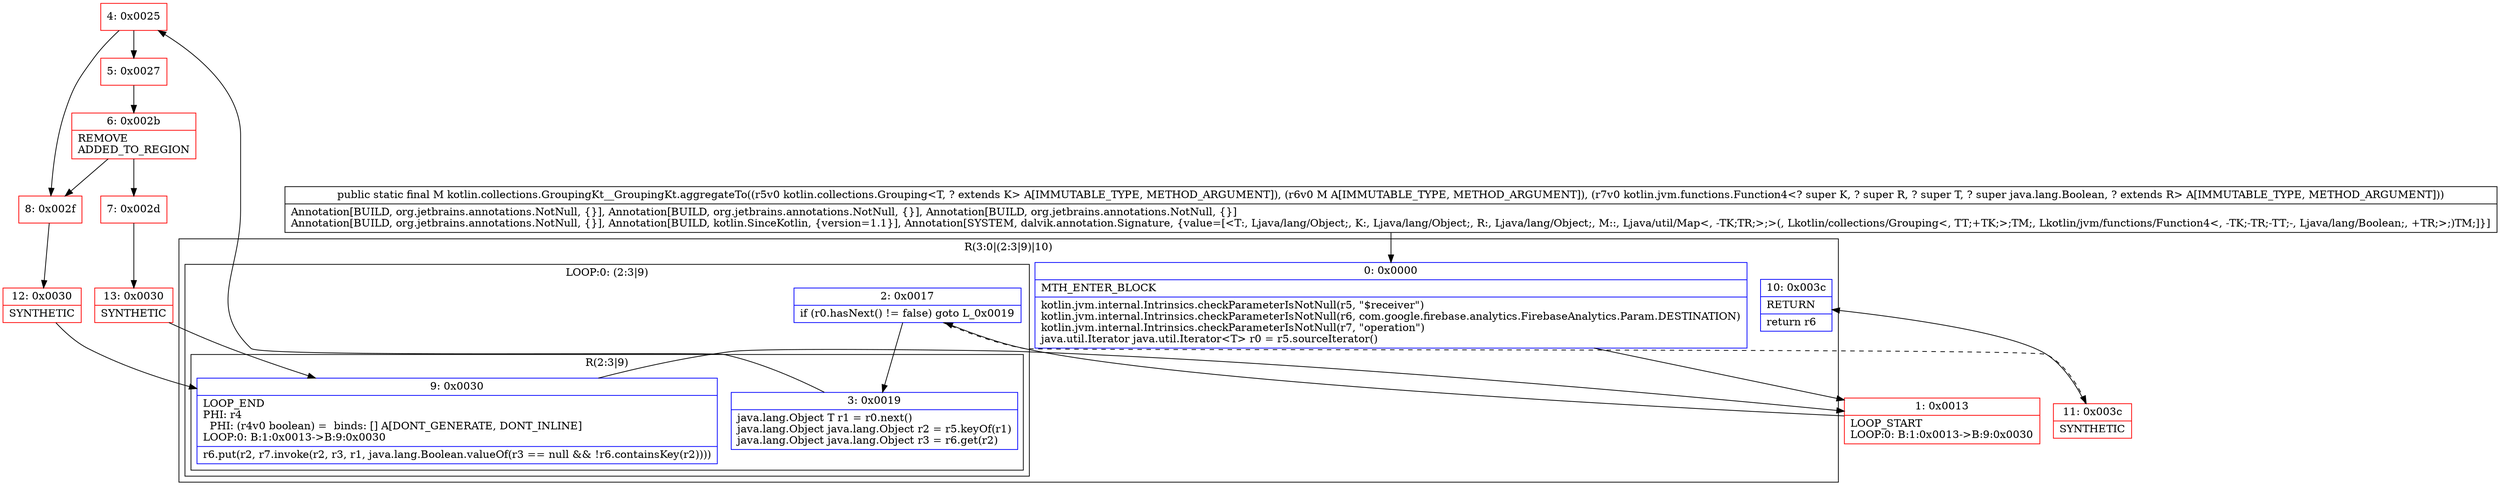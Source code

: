 digraph "CFG forkotlin.collections.GroupingKt__GroupingKt.aggregateTo(Lkotlin\/collections\/Grouping;Ljava\/util\/Map;Lkotlin\/jvm\/functions\/Function4;)Ljava\/util\/Map;" {
subgraph cluster_Region_472886309 {
label = "R(3:0|(2:3|9)|10)";
node [shape=record,color=blue];
Node_0 [shape=record,label="{0\:\ 0x0000|MTH_ENTER_BLOCK\l|kotlin.jvm.internal.Intrinsics.checkParameterIsNotNull(r5, \"$receiver\")\lkotlin.jvm.internal.Intrinsics.checkParameterIsNotNull(r6, com.google.firebase.analytics.FirebaseAnalytics.Param.DESTINATION)\lkotlin.jvm.internal.Intrinsics.checkParameterIsNotNull(r7, \"operation\")\ljava.util.Iterator java.util.Iterator\<T\> r0 = r5.sourceIterator()\l}"];
subgraph cluster_LoopRegion_421248844 {
label = "LOOP:0: (2:3|9)";
node [shape=record,color=blue];
Node_2 [shape=record,label="{2\:\ 0x0017|if (r0.hasNext() != false) goto L_0x0019\l}"];
subgraph cluster_Region_179077006 {
label = "R(2:3|9)";
node [shape=record,color=blue];
Node_3 [shape=record,label="{3\:\ 0x0019|java.lang.Object T r1 = r0.next()\ljava.lang.Object java.lang.Object r2 = r5.keyOf(r1)\ljava.lang.Object java.lang.Object r3 = r6.get(r2)\l}"];
Node_9 [shape=record,label="{9\:\ 0x0030|LOOP_END\lPHI: r4 \l  PHI: (r4v0 boolean) =  binds: [] A[DONT_GENERATE, DONT_INLINE]\lLOOP:0: B:1:0x0013\-\>B:9:0x0030\l|r6.put(r2, r7.invoke(r2, r3, r1, java.lang.Boolean.valueOf(r3 == null && !r6.containsKey(r2))))\l}"];
}
}
Node_10 [shape=record,label="{10\:\ 0x003c|RETURN\l|return r6\l}"];
}
Node_1 [shape=record,color=red,label="{1\:\ 0x0013|LOOP_START\lLOOP:0: B:1:0x0013\-\>B:9:0x0030\l}"];
Node_4 [shape=record,color=red,label="{4\:\ 0x0025}"];
Node_5 [shape=record,color=red,label="{5\:\ 0x0027}"];
Node_6 [shape=record,color=red,label="{6\:\ 0x002b|REMOVE\lADDED_TO_REGION\l}"];
Node_7 [shape=record,color=red,label="{7\:\ 0x002d}"];
Node_8 [shape=record,color=red,label="{8\:\ 0x002f}"];
Node_11 [shape=record,color=red,label="{11\:\ 0x003c|SYNTHETIC\l}"];
Node_12 [shape=record,color=red,label="{12\:\ 0x0030|SYNTHETIC\l}"];
Node_13 [shape=record,color=red,label="{13\:\ 0x0030|SYNTHETIC\l}"];
MethodNode[shape=record,label="{public static final M kotlin.collections.GroupingKt__GroupingKt.aggregateTo((r5v0 kotlin.collections.Grouping\<T, ? extends K\> A[IMMUTABLE_TYPE, METHOD_ARGUMENT]), (r6v0 M A[IMMUTABLE_TYPE, METHOD_ARGUMENT]), (r7v0 kotlin.jvm.functions.Function4\<? super K, ? super R, ? super T, ? super java.lang.Boolean, ? extends R\> A[IMMUTABLE_TYPE, METHOD_ARGUMENT]))  | Annotation[BUILD, org.jetbrains.annotations.NotNull, \{\}], Annotation[BUILD, org.jetbrains.annotations.NotNull, \{\}], Annotation[BUILD, org.jetbrains.annotations.NotNull, \{\}]\lAnnotation[BUILD, org.jetbrains.annotations.NotNull, \{\}], Annotation[BUILD, kotlin.SinceKotlin, \{version=1.1\}], Annotation[SYSTEM, dalvik.annotation.Signature, \{value=[\<T:, Ljava\/lang\/Object;, K:, Ljava\/lang\/Object;, R:, Ljava\/lang\/Object;, M::, Ljava\/util\/Map\<, \-TK;TR;\>;\>(, Lkotlin\/collections\/Grouping\<, TT;+TK;\>;TM;, Lkotlin\/jvm\/functions\/Function4\<, \-TK;\-TR;\-TT;\-, Ljava\/lang\/Boolean;, +TR;\>;)TM;]\}]\l}"];
MethodNode -> Node_0;
Node_0 -> Node_1;
Node_2 -> Node_3;
Node_2 -> Node_11[style=dashed];
Node_3 -> Node_4;
Node_9 -> Node_1;
Node_1 -> Node_2;
Node_4 -> Node_5;
Node_4 -> Node_8;
Node_5 -> Node_6;
Node_6 -> Node_7;
Node_6 -> Node_8;
Node_7 -> Node_13;
Node_8 -> Node_12;
Node_11 -> Node_10;
Node_12 -> Node_9;
Node_13 -> Node_9;
}


